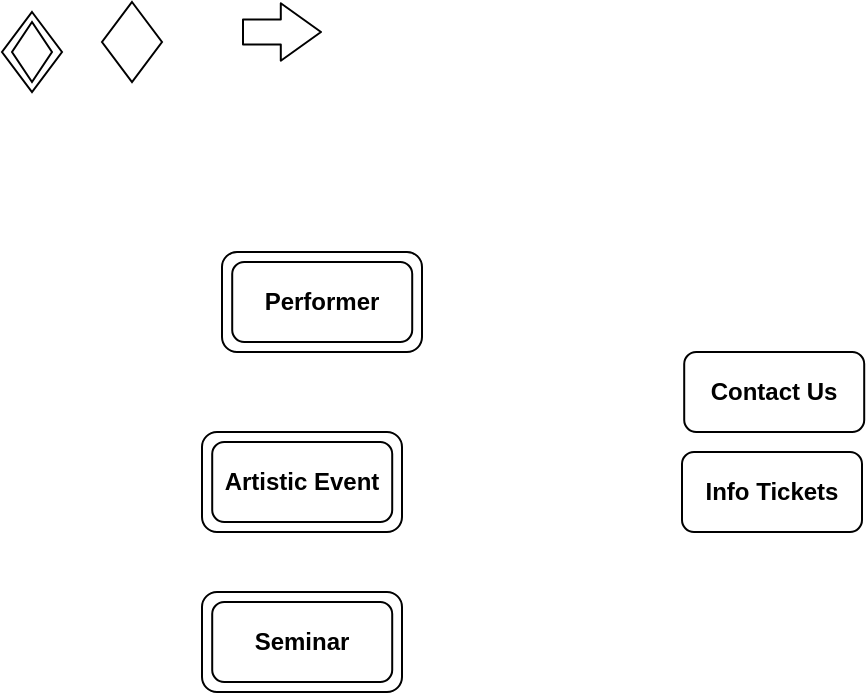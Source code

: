 <mxfile version="10.9.5" type="device"><diagram name="Page-1" id="2a216829-ef6e-dabb-86c1-c78162f3ba2b"><mxGraphModel dx="706" dy="410" grid="1" gridSize="10" guides="1" tooltips="1" connect="1" arrows="1" fold="1" page="1" pageScale="1" pageWidth="850" pageHeight="1100" background="#ffffff" math="0" shadow="0"><root><mxCell id="0"/><mxCell id="1" parent="0"/><mxCell id="blR_wqvp6wpX8DeXS2Al-13" value="" style="rounded=1;whiteSpace=wrap;html=1;comic=0;" vertex="1" parent="1"><mxGeometry x="300" y="590" width="100" height="50" as="geometry"/></mxCell><mxCell id="blR_wqvp6wpX8DeXS2Al-4" value="&lt;b&gt;&lt;font style=&quot;font-size: 12px&quot;&gt;Contact Us&lt;/font&gt;&lt;/b&gt;" style="rounded=1;whiteSpace=wrap;html=1;comic=0;" vertex="1" parent="1"><mxGeometry x="531.103" y="640" width="90" height="40" as="geometry"/></mxCell><mxCell id="blR_wqvp6wpX8DeXS2Al-5" value="&lt;b&gt;&lt;font style=&quot;font-size: 12px&quot;&gt;Info Tickets&lt;br&gt;&lt;/font&gt;&lt;/b&gt;" style="rounded=1;whiteSpace=wrap;html=1;comic=0;" vertex="1" parent="1"><mxGeometry x="530" y="690" width="90" height="40" as="geometry"/></mxCell><mxCell id="blR_wqvp6wpX8DeXS2Al-7" value="" style="rhombus;html=1;align=center;whiteSpace=wrap;comic=0;strokeWidth=1;fontFamily=Comic Sans MS;fontStyle=1;" vertex="1" parent="1"><mxGeometry x="190" y="470" width="30" height="40" as="geometry"/></mxCell><mxCell id="blR_wqvp6wpX8DeXS2Al-8" value="" style="rhombus;html=1;align=center;whiteSpace=wrap;comic=0;strokeWidth=1;fontFamily=Comic Sans MS;fontStyle=1;" vertex="1" parent="1"><mxGeometry x="195" y="475" width="20" height="30" as="geometry"/></mxCell><mxCell id="blR_wqvp6wpX8DeXS2Al-9" value="" style="rhombus;html=1;align=center;whiteSpace=wrap;comic=0;strokeWidth=1;fontFamily=Comic Sans MS;fontStyle=1;" vertex="1" parent="1"><mxGeometry x="240" y="465" width="30" height="40" as="geometry"/></mxCell><mxCell id="blR_wqvp6wpX8DeXS2Al-10" value="" style="shape=flexArrow;endArrow=classic;html=1;width=12.414;endSize=6.366;endWidth=15.343;" edge="1" parent="1"><mxGeometry width="50" height="50" relative="1" as="geometry"><mxPoint x="310" y="480" as="sourcePoint"/><mxPoint x="350" y="480" as="targetPoint"/><Array as="points"/></mxGeometry></mxCell><mxCell id="blR_wqvp6wpX8DeXS2Al-12" value="&lt;b&gt;&lt;font style=&quot;font-size: 12px&quot;&gt;Performer&lt;/font&gt;&lt;/b&gt;" style="rounded=1;whiteSpace=wrap;html=1;comic=0;" vertex="1" parent="1"><mxGeometry x="305.103" y="595" width="90" height="40" as="geometry"/></mxCell><mxCell id="blR_wqvp6wpX8DeXS2Al-14" value="" style="rounded=1;whiteSpace=wrap;html=1;comic=0;" vertex="1" parent="1"><mxGeometry x="290" y="680" width="100" height="50" as="geometry"/></mxCell><mxCell id="blR_wqvp6wpX8DeXS2Al-15" value="&lt;b&gt;&lt;font style=&quot;font-size: 12px&quot;&gt;Artistic Event&lt;br&gt;&lt;/font&gt;&lt;/b&gt;" style="rounded=1;whiteSpace=wrap;html=1;comic=0;" vertex="1" parent="1"><mxGeometry x="295.103" y="685" width="90" height="40" as="geometry"/></mxCell><mxCell id="blR_wqvp6wpX8DeXS2Al-16" value="" style="rounded=1;whiteSpace=wrap;html=1;comic=0;" vertex="1" parent="1"><mxGeometry x="290" y="760" width="100" height="50" as="geometry"/></mxCell><mxCell id="blR_wqvp6wpX8DeXS2Al-17" value="&lt;b&gt;&lt;font style=&quot;font-size: 12px&quot;&gt;Seminar&lt;/font&gt;&lt;/b&gt;" style="rounded=1;whiteSpace=wrap;html=1;comic=0;" vertex="1" parent="1"><mxGeometry x="295.103" y="765" width="90" height="40" as="geometry"/></mxCell></root></mxGraphModel></diagram></mxfile>